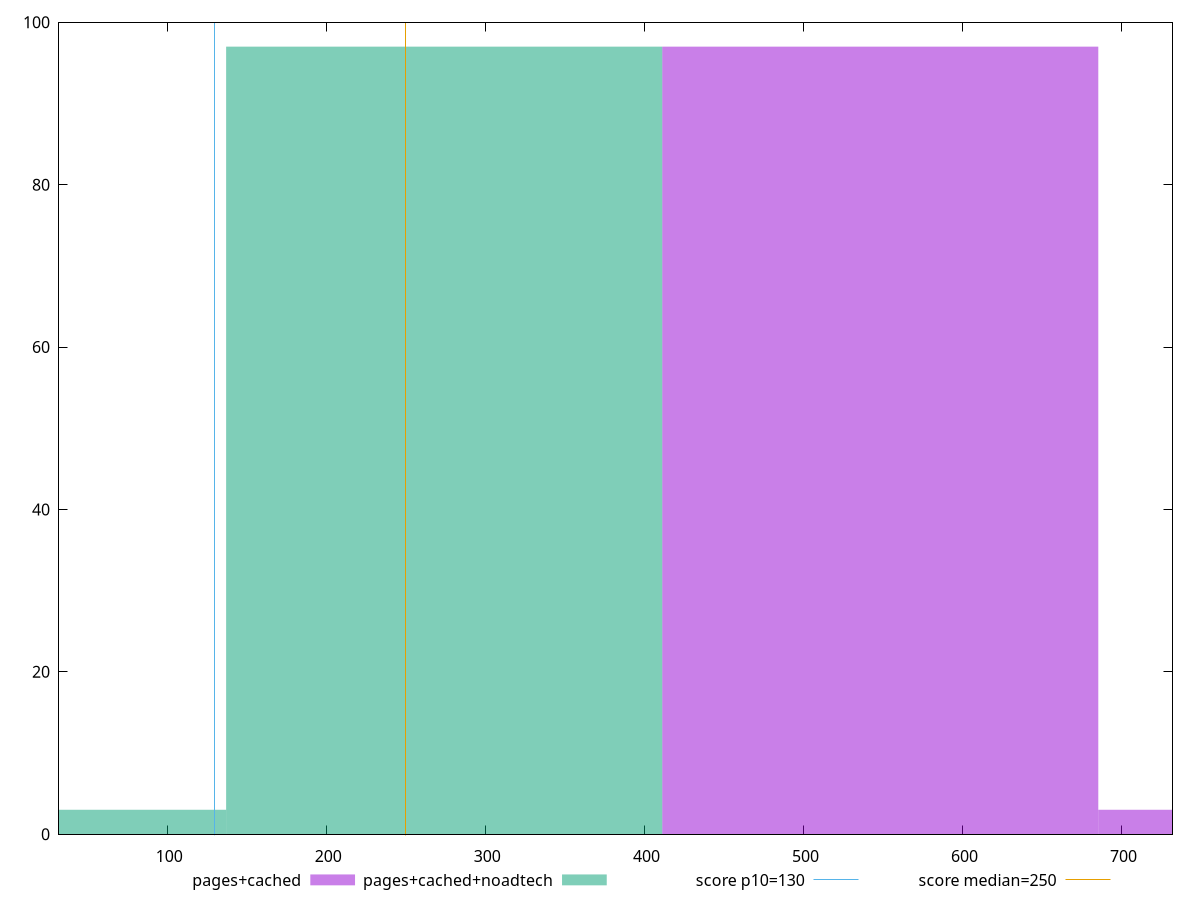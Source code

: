 reset

$pagesCached <<EOF
548.2813117370707 97
822.4219676056061 3
EOF

$pagesCachedNoadtech <<EOF
274.14065586853536 97
0 3
EOF

set key outside below
set boxwidth 274.14065586853536
set xrange [32:732]
set yrange [0:100]
set trange [0:100]
set style fill transparent solid 0.5 noborder

set parametric
set terminal svg size 640, 500 enhanced background rgb 'white'
set output "report_00009_2021-02-08T22-37-41.559Z/max-potential-fid/comparison/histogram/1_vs_2.svg"

plot $pagesCached title "pages+cached" with boxes, \
     $pagesCachedNoadtech title "pages+cached+noadtech" with boxes, \
     130,t title "score p10=130", \
     250,t title "score median=250"

reset
